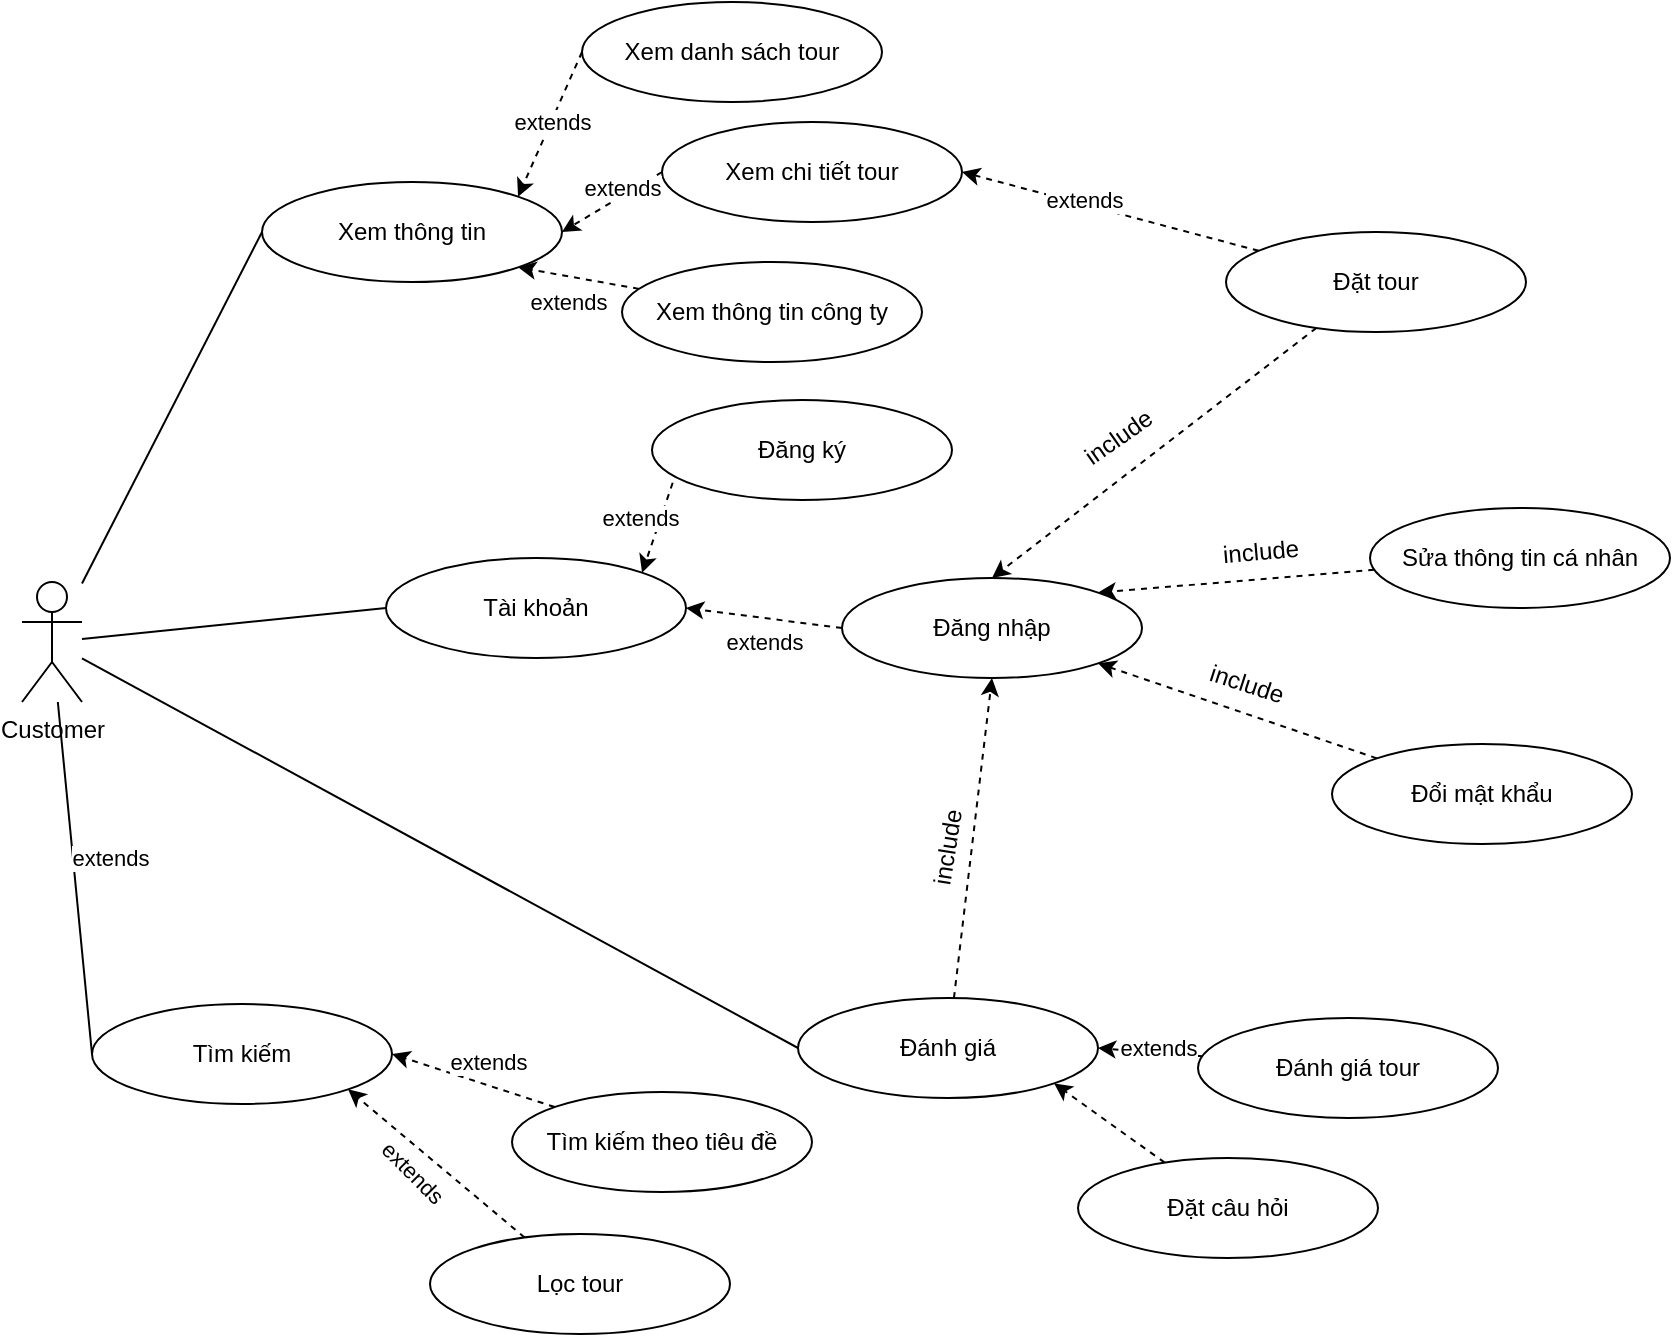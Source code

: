 <mxfile version="20.2.4" type="device"><diagram id="0inPEeXnNCbn1C6lcfCK" name="Trang-1"><mxGraphModel dx="1633" dy="1062" grid="0" gridSize="10" guides="1" tooltips="1" connect="1" arrows="1" fold="1" page="0" pageScale="1" pageWidth="827" pageHeight="1169" math="0" shadow="0"><root><mxCell id="0"/><mxCell id="1" parent="0"/><mxCell id="OsG9wLgx1L9uC-Kbytdz-6" style="rounded=0;orthogonalLoop=1;jettySize=auto;html=1;entryX=0;entryY=0.5;entryDx=0;entryDy=0;endArrow=none;endFill=0;" parent="1" source="OsG9wLgx1L9uC-Kbytdz-1" target="OsG9wLgx1L9uC-Kbytdz-2" edge="1"><mxGeometry relative="1" as="geometry"/></mxCell><mxCell id="OsG9wLgx1L9uC-Kbytdz-8" style="edgeStyle=none;rounded=0;orthogonalLoop=1;jettySize=auto;html=1;entryX=0;entryY=0.5;entryDx=0;entryDy=0;endArrow=none;endFill=0;" parent="1" source="OsG9wLgx1L9uC-Kbytdz-1" target="OsG9wLgx1L9uC-Kbytdz-4" edge="1"><mxGeometry relative="1" as="geometry"/></mxCell><mxCell id="OsG9wLgx1L9uC-Kbytdz-9" style="edgeStyle=none;rounded=0;orthogonalLoop=1;jettySize=auto;html=1;entryX=0;entryY=0.5;entryDx=0;entryDy=0;endArrow=none;endFill=0;" parent="1" source="OsG9wLgx1L9uC-Kbytdz-1" target="OsG9wLgx1L9uC-Kbytdz-5" edge="1"><mxGeometry relative="1" as="geometry"/></mxCell><mxCell id="AZ5eZZBmjtnR1yYjWd04-10" style="edgeStyle=none;rounded=0;orthogonalLoop=1;jettySize=auto;html=1;entryX=0;entryY=0.5;entryDx=0;entryDy=0;endArrow=none;endFill=0;" parent="1" source="OsG9wLgx1L9uC-Kbytdz-1" target="AZ5eZZBmjtnR1yYjWd04-1" edge="1"><mxGeometry relative="1" as="geometry"/></mxCell><mxCell id="OsG9wLgx1L9uC-Kbytdz-1" value="Customer" style="shape=umlActor;verticalLabelPosition=bottom;verticalAlign=top;html=1;outlineConnect=0;" parent="1" vertex="1"><mxGeometry x="-22" y="25" width="30" height="60" as="geometry"/></mxCell><mxCell id="OsG9wLgx1L9uC-Kbytdz-2" value="Xem thông tin" style="ellipse;whiteSpace=wrap;html=1;" parent="1" vertex="1"><mxGeometry x="98" y="-175" width="150" height="50" as="geometry"/></mxCell><mxCell id="OsG9wLgx1L9uC-Kbytdz-4" value="Tìm kiếm" style="ellipse;whiteSpace=wrap;html=1;" parent="1" vertex="1"><mxGeometry x="13" y="236" width="150" height="50" as="geometry"/></mxCell><mxCell id="gAfkHxMfH1oGr4CnIHTu-1" style="edgeStyle=none;rounded=0;orthogonalLoop=1;jettySize=auto;html=1;entryX=0.5;entryY=1;entryDx=0;entryDy=0;dashed=1;startArrow=none;startFill=0;endArrow=classic;endFill=1;" edge="1" parent="1" source="OsG9wLgx1L9uC-Kbytdz-5" target="AZ5eZZBmjtnR1yYjWd04-5"><mxGeometry relative="1" as="geometry"/></mxCell><mxCell id="OsG9wLgx1L9uC-Kbytdz-5" value="Đánh giá" style="ellipse;whiteSpace=wrap;html=1;" parent="1" vertex="1"><mxGeometry x="366" y="233" width="150" height="50" as="geometry"/></mxCell><mxCell id="OsG9wLgx1L9uC-Kbytdz-13" style="edgeStyle=none;rounded=0;orthogonalLoop=1;jettySize=auto;html=1;entryX=1;entryY=0;entryDx=0;entryDy=0;endArrow=classic;endFill=1;exitX=0;exitY=0.5;exitDx=0;exitDy=0;dashed=1;" parent="1" source="OsG9wLgx1L9uC-Kbytdz-10" target="OsG9wLgx1L9uC-Kbytdz-2" edge="1"><mxGeometry relative="1" as="geometry"/></mxCell><mxCell id="OsG9wLgx1L9uC-Kbytdz-10" value="Xem danh sách tour" style="ellipse;whiteSpace=wrap;html=1;" parent="1" vertex="1"><mxGeometry x="258" y="-265" width="150" height="50" as="geometry"/></mxCell><mxCell id="OsG9wLgx1L9uC-Kbytdz-14" style="edgeStyle=none;rounded=0;orthogonalLoop=1;jettySize=auto;html=1;exitX=0;exitY=0.5;exitDx=0;exitDy=0;entryX=1;entryY=0.5;entryDx=0;entryDy=0;endArrow=classic;endFill=1;dashed=1;" parent="1" source="OsG9wLgx1L9uC-Kbytdz-11" target="OsG9wLgx1L9uC-Kbytdz-2" edge="1"><mxGeometry relative="1" as="geometry"/></mxCell><mxCell id="OsG9wLgx1L9uC-Kbytdz-11" value="Xem chi tiết tour" style="ellipse;whiteSpace=wrap;html=1;" parent="1" vertex="1"><mxGeometry x="298" y="-205" width="150" height="50" as="geometry"/></mxCell><mxCell id="OsG9wLgx1L9uC-Kbytdz-15" style="edgeStyle=none;rounded=0;orthogonalLoop=1;jettySize=auto;html=1;entryX=1;entryY=1;entryDx=0;entryDy=0;endArrow=classic;endFill=1;dashed=1;" parent="1" source="OsG9wLgx1L9uC-Kbytdz-12" target="OsG9wLgx1L9uC-Kbytdz-2" edge="1"><mxGeometry relative="1" as="geometry"/></mxCell><mxCell id="OsG9wLgx1L9uC-Kbytdz-12" value="Xem thông tin công ty" style="ellipse;whiteSpace=wrap;html=1;" parent="1" vertex="1"><mxGeometry x="278" y="-135" width="150" height="50" as="geometry"/></mxCell><mxCell id="OsG9wLgx1L9uC-Kbytdz-22" style="edgeStyle=none;rounded=0;orthogonalLoop=1;jettySize=auto;html=1;entryX=1;entryY=0.5;entryDx=0;entryDy=0;endArrow=classic;endFill=1;dashed=1;" parent="1" source="OsG9wLgx1L9uC-Kbytdz-16" target="OsG9wLgx1L9uC-Kbytdz-4" edge="1"><mxGeometry relative="1" as="geometry"/></mxCell><mxCell id="OsG9wLgx1L9uC-Kbytdz-16" value="Tìm kiếm theo tiêu đề" style="ellipse;whiteSpace=wrap;html=1;" parent="1" vertex="1"><mxGeometry x="223" y="280" width="150" height="50" as="geometry"/></mxCell><mxCell id="OsG9wLgx1L9uC-Kbytdz-23" style="edgeStyle=none;rounded=0;orthogonalLoop=1;jettySize=auto;html=1;entryX=1;entryY=1;entryDx=0;entryDy=0;endArrow=classic;endFill=1;dashed=1;" parent="1" source="OsG9wLgx1L9uC-Kbytdz-17" target="OsG9wLgx1L9uC-Kbytdz-4" edge="1"><mxGeometry relative="1" as="geometry"/></mxCell><mxCell id="OsG9wLgx1L9uC-Kbytdz-17" value="Lọc tour" style="ellipse;whiteSpace=wrap;html=1;" parent="1" vertex="1"><mxGeometry x="182" y="351" width="150" height="50" as="geometry"/></mxCell><mxCell id="OsG9wLgx1L9uC-Kbytdz-20" style="edgeStyle=none;rounded=0;orthogonalLoop=1;jettySize=auto;html=1;entryX=1;entryY=0.5;entryDx=0;entryDy=0;endArrow=classic;endFill=1;dashed=1;" parent="1" source="OsG9wLgx1L9uC-Kbytdz-18" target="OsG9wLgx1L9uC-Kbytdz-5" edge="1"><mxGeometry relative="1" as="geometry"/></mxCell><mxCell id="OsG9wLgx1L9uC-Kbytdz-18" value="Đánh giá tour" style="ellipse;whiteSpace=wrap;html=1;" parent="1" vertex="1"><mxGeometry x="566" y="243" width="150" height="50" as="geometry"/></mxCell><mxCell id="OsG9wLgx1L9uC-Kbytdz-21" style="edgeStyle=none;rounded=0;orthogonalLoop=1;jettySize=auto;html=1;entryX=1;entryY=1;entryDx=0;entryDy=0;endArrow=classic;endFill=1;dashed=1;" parent="1" source="OsG9wLgx1L9uC-Kbytdz-19" target="OsG9wLgx1L9uC-Kbytdz-5" edge="1"><mxGeometry relative="1" as="geometry"/></mxCell><mxCell id="OsG9wLgx1L9uC-Kbytdz-19" value="Đặt câu hỏi" style="ellipse;whiteSpace=wrap;html=1;" parent="1" vertex="1"><mxGeometry x="506" y="313" width="150" height="50" as="geometry"/></mxCell><mxCell id="AZ5eZZBmjtnR1yYjWd04-1" value="Tài khoản" style="ellipse;whiteSpace=wrap;html=1;" parent="1" vertex="1"><mxGeometry x="160" y="13" width="150" height="50" as="geometry"/></mxCell><mxCell id="AZ5eZZBmjtnR1yYjWd04-2" style="edgeStyle=none;rounded=0;orthogonalLoop=1;jettySize=auto;html=1;entryX=1;entryY=0;entryDx=0;entryDy=0;endArrow=classic;endFill=1;exitX=0;exitY=0;exitDx=0;exitDy=0;dashed=1;" parent="1" source="AZ5eZZBmjtnR1yYjWd04-3" target="AZ5eZZBmjtnR1yYjWd04-1" edge="1"><mxGeometry relative="1" as="geometry"/></mxCell><mxCell id="AZ5eZZBmjtnR1yYjWd04-3" value="Đăng ký" style="ellipse;whiteSpace=wrap;html=1;" parent="1" vertex="1"><mxGeometry x="293" y="-66" width="150" height="50" as="geometry"/></mxCell><mxCell id="AZ5eZZBmjtnR1yYjWd04-4" style="edgeStyle=none;rounded=0;orthogonalLoop=1;jettySize=auto;html=1;exitX=0;exitY=0.5;exitDx=0;exitDy=0;entryX=1;entryY=0.5;entryDx=0;entryDy=0;endArrow=classic;endFill=1;dashed=1;" parent="1" source="AZ5eZZBmjtnR1yYjWd04-5" target="AZ5eZZBmjtnR1yYjWd04-1" edge="1"><mxGeometry relative="1" as="geometry"/></mxCell><mxCell id="AZ5eZZBmjtnR1yYjWd04-5" value="Đăng nhập" style="ellipse;whiteSpace=wrap;html=1;" parent="1" vertex="1"><mxGeometry x="388" y="23" width="150" height="50" as="geometry"/></mxCell><mxCell id="AZ5eZZBmjtnR1yYjWd04-6" style="edgeStyle=none;rounded=0;orthogonalLoop=1;jettySize=auto;html=1;endArrow=classic;endFill=1;dashed=1;entryX=1;entryY=1;entryDx=0;entryDy=0;" parent="1" source="AZ5eZZBmjtnR1yYjWd04-7" target="AZ5eZZBmjtnR1yYjWd04-5" edge="1"><mxGeometry relative="1" as="geometry"><mxPoint x="746" y="95" as="targetPoint"/></mxGeometry></mxCell><mxCell id="AZ5eZZBmjtnR1yYjWd04-7" value="Đổi mật khẩu" style="ellipse;whiteSpace=wrap;html=1;" parent="1" vertex="1"><mxGeometry x="633" y="106" width="150" height="50" as="geometry"/></mxCell><mxCell id="AZ5eZZBmjtnR1yYjWd04-9" style="rounded=0;orthogonalLoop=1;jettySize=auto;html=1;endArrow=classic;endFill=1;dashed=1;entryX=1;entryY=0;entryDx=0;entryDy=0;" parent="1" source="AZ5eZZBmjtnR1yYjWd04-8" target="AZ5eZZBmjtnR1yYjWd04-5" edge="1"><mxGeometry relative="1" as="geometry"><mxPoint x="633" y="54" as="targetPoint"/></mxGeometry></mxCell><mxCell id="AZ5eZZBmjtnR1yYjWd04-8" value="Sửa thông tin cá nhân" style="ellipse;whiteSpace=wrap;html=1;" parent="1" vertex="1"><mxGeometry x="652" y="-12" width="150" height="50" as="geometry"/></mxCell><mxCell id="vSXxNJ6vOc20Z4ITrSRl-2" style="rounded=0;orthogonalLoop=1;jettySize=auto;html=1;entryX=1;entryY=0.5;entryDx=0;entryDy=0;dashed=1;" parent="1" source="vSXxNJ6vOc20Z4ITrSRl-1" target="OsG9wLgx1L9uC-Kbytdz-11" edge="1"><mxGeometry relative="1" as="geometry"/></mxCell><mxCell id="vSXxNJ6vOc20Z4ITrSRl-3" value="extends" style="edgeLabel;html=1;align=center;verticalAlign=middle;resizable=0;points=[];" parent="vSXxNJ6vOc20Z4ITrSRl-2" vertex="1" connectable="0"><mxGeometry x="0.184" y="-1" relative="1" as="geometry"><mxPoint y="-1" as="offset"/></mxGeometry></mxCell><mxCell id="gAfkHxMfH1oGr4CnIHTu-3" style="edgeStyle=none;rounded=0;orthogonalLoop=1;jettySize=auto;html=1;entryX=0.5;entryY=0;entryDx=0;entryDy=0;dashed=1;startArrow=none;startFill=0;endArrow=classic;endFill=1;" edge="1" parent="1" source="vSXxNJ6vOc20Z4ITrSRl-1" target="AZ5eZZBmjtnR1yYjWd04-5"><mxGeometry relative="1" as="geometry"/></mxCell><mxCell id="vSXxNJ6vOc20Z4ITrSRl-1" value="Đặt tour" style="ellipse;whiteSpace=wrap;html=1;" parent="1" vertex="1"><mxGeometry x="580" y="-150" width="150" height="50" as="geometry"/></mxCell><mxCell id="vSXxNJ6vOc20Z4ITrSRl-4" value="extends" style="edgeLabel;html=1;align=center;verticalAlign=middle;resizable=0;points=[];" parent="1" vertex="1" connectable="0"><mxGeometry x="242.997" y="-205.002" as="geometry"/></mxCell><mxCell id="vSXxNJ6vOc20Z4ITrSRl-5" value="extends" style="edgeLabel;html=1;align=center;verticalAlign=middle;resizable=0;points=[];" parent="1" vertex="1" connectable="0"><mxGeometry x="277.997" y="-172.462" as="geometry"/></mxCell><mxCell id="vSXxNJ6vOc20Z4ITrSRl-6" value="extends" style="edgeLabel;html=1;align=center;verticalAlign=middle;resizable=0;points=[];" parent="1" vertex="1" connectable="0"><mxGeometry x="21.997" y="162.998" as="geometry"/></mxCell><mxCell id="vSXxNJ6vOc20Z4ITrSRl-7" value="extends" style="edgeLabel;html=1;align=center;verticalAlign=middle;resizable=0;points=[];" parent="1" vertex="1" connectable="0"><mxGeometry x="210.997" y="264.998" as="geometry"/></mxCell><mxCell id="vSXxNJ6vOc20Z4ITrSRl-8" value="extends" style="edgeLabel;html=1;align=center;verticalAlign=middle;resizable=0;points=[];rotation=45;" parent="1" vertex="1" connectable="0"><mxGeometry x="172.997" y="319.998" as="geometry"/></mxCell><mxCell id="vSXxNJ6vOc20Z4ITrSRl-9" value="extends" style="edgeLabel;html=1;align=center;verticalAlign=middle;resizable=0;points=[];" parent="1" vertex="1" connectable="0"><mxGeometry x="545.997" y="257.998" as="geometry"/></mxCell><mxCell id="vSXxNJ6vOc20Z4ITrSRl-10" value="extends" style="edgeLabel;html=1;align=center;verticalAlign=middle;resizable=0;points=[];" parent="1" vertex="1" connectable="0"><mxGeometry x="250.997" y="-115.002" as="geometry"/></mxCell><mxCell id="vSXxNJ6vOc20Z4ITrSRl-12" value="extends" style="edgeLabel;html=1;align=center;verticalAlign=middle;resizable=0;points=[];" parent="1" vertex="1" connectable="0"><mxGeometry x="286.997" y="-7.002" as="geometry"/></mxCell><mxCell id="vSXxNJ6vOc20Z4ITrSRl-13" value="extends" style="edgeLabel;html=1;align=center;verticalAlign=middle;resizable=0;points=[];" parent="1" vertex="1" connectable="0"><mxGeometry x="348.997" y="54.998" as="geometry"/></mxCell><mxCell id="gAfkHxMfH1oGr4CnIHTu-2" value="include" style="text;html=1;align=center;verticalAlign=middle;resizable=0;points=[];autosize=1;strokeColor=none;fillColor=none;rotation=-81;" vertex="1" parent="1"><mxGeometry x="413" y="145" width="56" height="26" as="geometry"/></mxCell><mxCell id="gAfkHxMfH1oGr4CnIHTu-4" value="include" style="text;html=1;align=center;verticalAlign=middle;resizable=0;points=[];autosize=1;strokeColor=none;fillColor=none;rotation=-35;" vertex="1" parent="1"><mxGeometry x="498" y="-60" width="56" height="26" as="geometry"/></mxCell><mxCell id="gAfkHxMfH1oGr4CnIHTu-6" value="include" style="text;html=1;align=center;verticalAlign=middle;resizable=0;points=[];autosize=1;strokeColor=none;fillColor=none;rotation=-5;" vertex="1" parent="1"><mxGeometry x="569" y="-3" width="56" height="26" as="geometry"/></mxCell><mxCell id="gAfkHxMfH1oGr4CnIHTu-7" value="include" style="text;html=1;align=center;verticalAlign=middle;resizable=0;points=[];autosize=1;strokeColor=none;fillColor=none;rotation=18;" vertex="1" parent="1"><mxGeometry x="562" y="63" width="56" height="26" as="geometry"/></mxCell></root></mxGraphModel></diagram></mxfile>